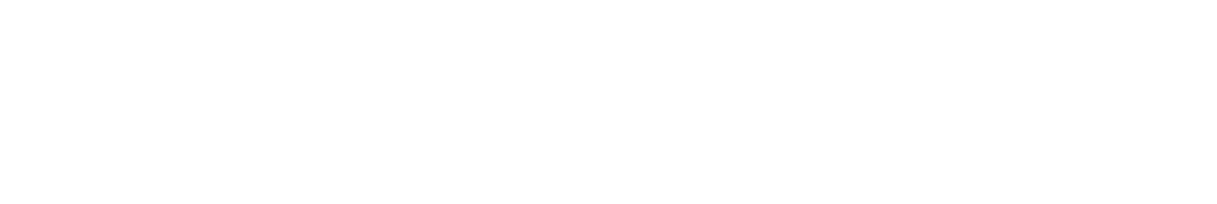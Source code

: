 
digraph complex_and {
    bgcolor="transparent";
    rankdir=LR;

    node [color="white" fontcolor="white"]
    edge [color="white" fontcolor="white"]
    node [shape = point ] start; stop; mid;

    node [shape = circle] "A";
    node [shape = circle] "B";
    node [shape = rect];
    start -> mid [label="Str. wejściowy"];
    mid  -> "A";
    mid  -> "B"; 
    "B" -> "scalanie";
    "A" -> "scalanie";
    "scalanie" -> stop [label="Str. wyjściowy"];
    "Baza klauzul" -> "A";
    "Baza klauzul" -> "B";
}
